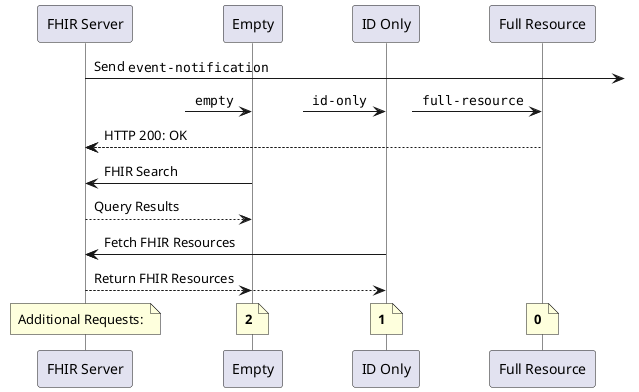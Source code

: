 @startuml
!pragma teoz true
skinparam NoteTextAlignment left
skinparam Padding 2
skinparam ParticipantPadding 30
skinparam LifelineStrategy solid

participant "FHIR Server"   as S
participant "Empty"  as E
participant "ID Only"       as I
participant "Full Resource" as F

S -> : Send ""event-notification""

  ?-> E : ""empty""
& ?-> I : ""id-only""
& ?-> F : ""full-resource""

  E --> S: HTTP 200: OK
& I --> S:
& F --> S:

  E -> S: FHIR Search 
  S --> E: Query Results

  E -> S: Fetch FHIR Resources
& I -> S:

  S --> E: Return FHIR Resources
& S --> I:

  note over S: Additional Requests:
& note over E: **2**
& note over I: **1**
& note over F: **0**


@enduml